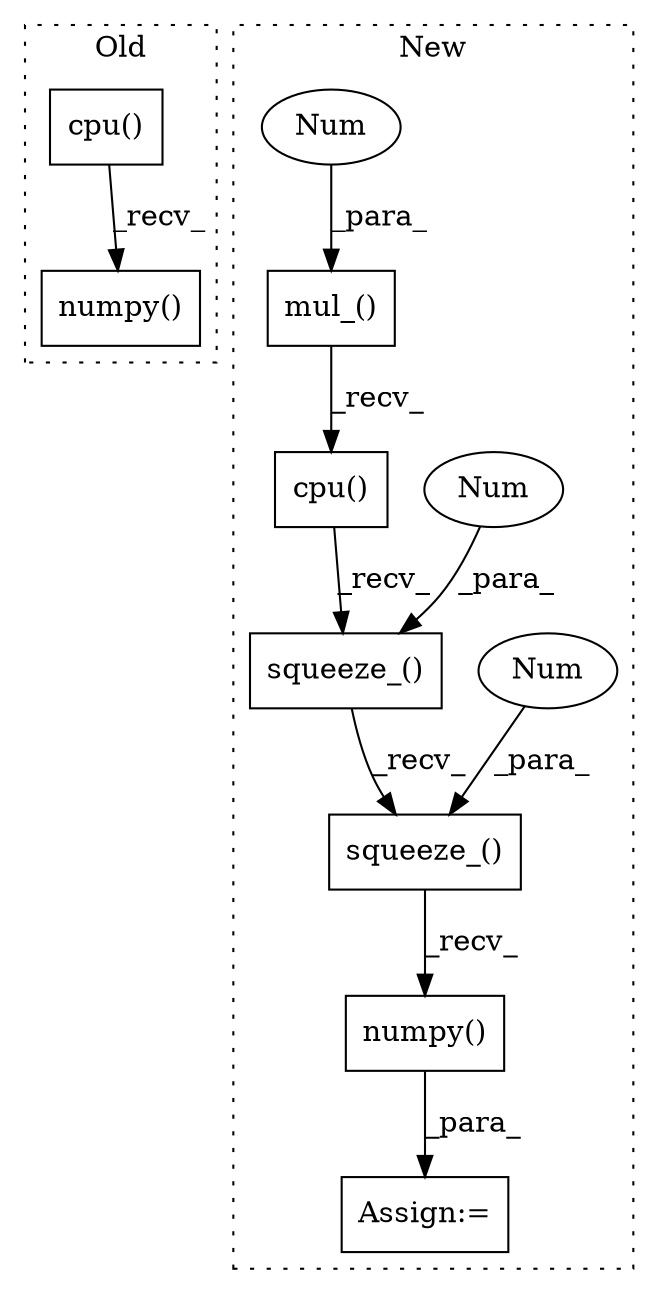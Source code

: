 digraph G {
subgraph cluster0 {
1 [label="cpu()" a="75" s="3457" l="29" shape="box"];
8 [label="numpy()" a="75" s="3457" l="61" shape="box"];
label = "Old";
style="dotted";
}
subgraph cluster1 {
2 [label="squeeze_()" a="75" s="3829,3881" l="51,1" shape="box"];
3 [label="Num" a="76" s="3880" l="1" shape="ellipse"];
4 [label="cpu()" a="75" s="3829" l="29" shape="box"];
5 [label="squeeze_()" a="75" s="3829,3869" l="39,1" shape="box"];
6 [label="Num" a="76" s="3868" l="1" shape="ellipse"];
7 [label="numpy()" a="75" s="3829" l="61" shape="box"];
9 [label="Assign:=" a="68" s="3826" l="3" shape="box"];
10 [label="mul_()" a="75" s="3829,3851" l="17,1" shape="box"];
11 [label="Num" a="76" s="3846" l="5" shape="ellipse"];
label = "New";
style="dotted";
}
1 -> 8 [label="_recv_"];
2 -> 7 [label="_recv_"];
3 -> 2 [label="_para_"];
4 -> 5 [label="_recv_"];
5 -> 2 [label="_recv_"];
6 -> 5 [label="_para_"];
7 -> 9 [label="_para_"];
10 -> 4 [label="_recv_"];
11 -> 10 [label="_para_"];
}